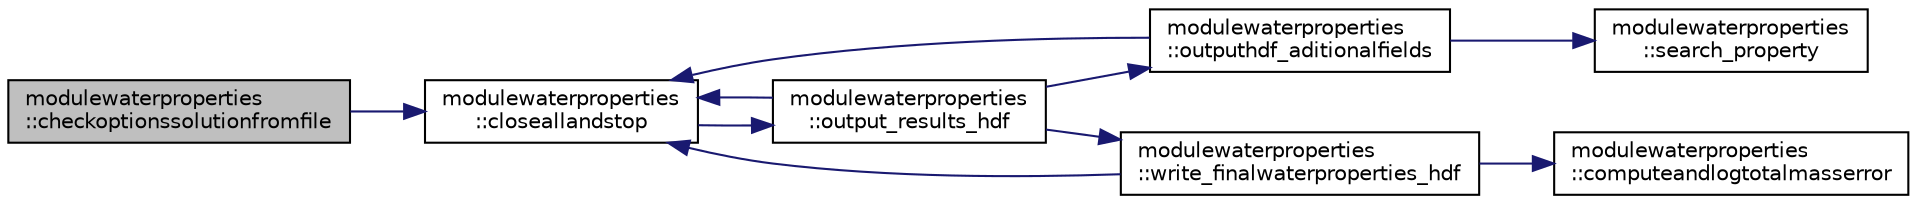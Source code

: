 digraph "modulewaterproperties::checkoptionssolutionfromfile"
{
 // LATEX_PDF_SIZE
  edge [fontname="Helvetica",fontsize="10",labelfontname="Helvetica",labelfontsize="10"];
  node [fontname="Helvetica",fontsize="10",shape=record];
  rankdir="LR";
  Node1 [label="modulewaterproperties\l::checkoptionssolutionfromfile",height=0.2,width=0.4,color="black", fillcolor="grey75", style="filled", fontcolor="black",tooltip=" "];
  Node1 -> Node2 [color="midnightblue",fontsize="10",style="solid",fontname="Helvetica"];
  Node2 [label="modulewaterproperties\l::closeallandstop",height=0.2,width=0.4,color="black", fillcolor="white", style="filled",URL="$namespacemodulewaterproperties.html#a5bb74dfe4637836633ca6817a4a72758",tooltip=" "];
  Node2 -> Node3 [color="midnightblue",fontsize="10",style="solid",fontname="Helvetica"];
  Node3 [label="modulewaterproperties\l::output_results_hdf",height=0.2,width=0.4,color="black", fillcolor="white", style="filled",URL="$namespacemodulewaterproperties.html#a78143a2ee73e78a6441a03852a7b9f9a",tooltip=" "];
  Node3 -> Node2 [color="midnightblue",fontsize="10",style="solid",fontname="Helvetica"];
  Node3 -> Node4 [color="midnightblue",fontsize="10",style="solid",fontname="Helvetica"];
  Node4 [label="modulewaterproperties\l::outputhdf_aditionalfields",height=0.2,width=0.4,color="black", fillcolor="white", style="filled",URL="$namespacemodulewaterproperties.html#a0e590dc368b505cd9ea918d724d3eee3",tooltip=" "];
  Node4 -> Node2 [color="midnightblue",fontsize="10",style="solid",fontname="Helvetica"];
  Node4 -> Node5 [color="midnightblue",fontsize="10",style="solid",fontname="Helvetica"];
  Node5 [label="modulewaterproperties\l::search_property",height=0.2,width=0.4,color="black", fillcolor="white", style="filled",URL="$namespacemodulewaterproperties.html#ae6b7d758da27fb15faee52b3ed14029d",tooltip=" "];
  Node3 -> Node6 [color="midnightblue",fontsize="10",style="solid",fontname="Helvetica"];
  Node6 [label="modulewaterproperties\l::write_finalwaterproperties_hdf",height=0.2,width=0.4,color="black", fillcolor="white", style="filled",URL="$namespacemodulewaterproperties.html#a2893cea8ca427b1290aeb65593659aa0",tooltip=" "];
  Node6 -> Node2 [color="midnightblue",fontsize="10",style="solid",fontname="Helvetica"];
  Node6 -> Node7 [color="midnightblue",fontsize="10",style="solid",fontname="Helvetica"];
  Node7 [label="modulewaterproperties\l::computeandlogtotalmasserror",height=0.2,width=0.4,color="black", fillcolor="white", style="filled",URL="$namespacemodulewaterproperties.html#af1b9165b0e72747e4478868c7e5eff00",tooltip=" "];
}
